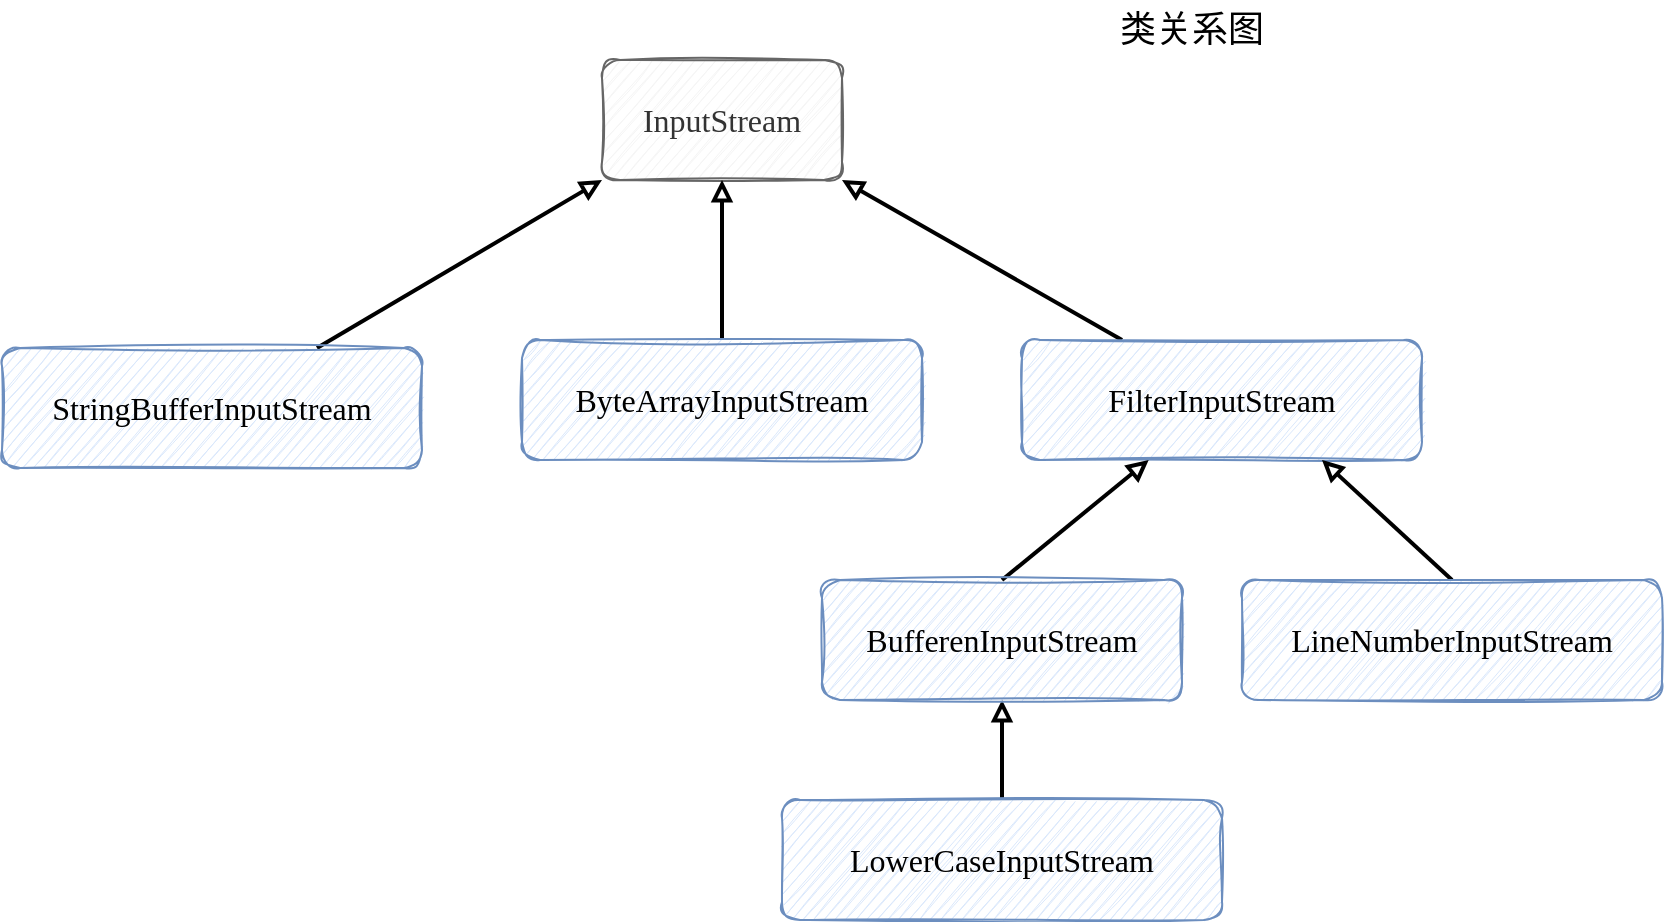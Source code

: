 <mxfile version="20.3.0" type="device"><diagram id="0GwhqxekJrT-VnxqsKM9" name="第 1 页"><mxGraphModel dx="1106" dy="791" grid="1" gridSize="10" guides="1" tooltips="1" connect="1" arrows="1" fold="1" page="1" pageScale="1" pageWidth="1169" pageHeight="827" math="0" shadow="0"><root><mxCell id="0"/><mxCell id="1" parent="0"/><mxCell id="F8iyRb3Pv0SXZNGG_vmm-1" value="&lt;font style=&quot;font-size: 16px;&quot; face=&quot;Comic Sans MS&quot;&gt;InputStream&lt;/font&gt;" style="rounded=1;whiteSpace=wrap;html=1;sketch=1;fillColor=#f5f5f5;strokeColor=#666666;fontColor=#333333;" parent="1" vertex="1"><mxGeometry x="460" y="190" width="120" height="60" as="geometry"/></mxCell><mxCell id="aM0WTnoirhlMNEpa5Kvl-2" style="edgeStyle=none;rounded=0;orthogonalLoop=1;jettySize=auto;html=1;exitX=0.5;exitY=0;exitDx=0;exitDy=0;strokeWidth=2;endArrow=block;endFill=0;" edge="1" parent="1" source="F8iyRb3Pv0SXZNGG_vmm-2" target="F8iyRb3Pv0SXZNGG_vmm-1"><mxGeometry relative="1" as="geometry"/></mxCell><mxCell id="F8iyRb3Pv0SXZNGG_vmm-2" value="&lt;font style=&quot;font-size: 16px;&quot; face=&quot;Comic Sans MS&quot;&gt;ByteArrayInputStream&lt;/font&gt;" style="rounded=1;whiteSpace=wrap;html=1;sketch=1;fillColor=#dae8fc;strokeColor=#6c8ebf;" parent="1" vertex="1"><mxGeometry x="420" y="330" width="200" height="60" as="geometry"/></mxCell><mxCell id="aM0WTnoirhlMNEpa5Kvl-3" style="edgeStyle=none;rounded=0;orthogonalLoop=1;jettySize=auto;html=1;exitX=0.25;exitY=0;exitDx=0;exitDy=0;entryX=1;entryY=1;entryDx=0;entryDy=0;strokeWidth=2;endArrow=block;endFill=0;" edge="1" parent="1" source="F8iyRb3Pv0SXZNGG_vmm-4" target="F8iyRb3Pv0SXZNGG_vmm-1"><mxGeometry relative="1" as="geometry"/></mxCell><mxCell id="F8iyRb3Pv0SXZNGG_vmm-4" value="&lt;font style=&quot;font-size: 16px;&quot; face=&quot;Comic Sans MS&quot;&gt;FilterInputStream&lt;/font&gt;" style="rounded=1;whiteSpace=wrap;html=1;sketch=1;fillColor=#dae8fc;strokeColor=#6c8ebf;" parent="1" vertex="1"><mxGeometry x="670" y="330" width="200" height="60" as="geometry"/></mxCell><mxCell id="aM0WTnoirhlMNEpa5Kvl-6" style="edgeStyle=none;rounded=0;orthogonalLoop=1;jettySize=auto;html=1;strokeWidth=2;endArrow=block;endFill=0;" edge="1" parent="1" source="F8iyRb3Pv0SXZNGG_vmm-6" target="F8iyRb3Pv0SXZNGG_vmm-51"><mxGeometry relative="1" as="geometry"/></mxCell><mxCell id="F8iyRb3Pv0SXZNGG_vmm-6" value="&lt;font style=&quot;font-size: 16px;&quot; face=&quot;Comic Sans MS&quot;&gt;LowerCaseInputStream&lt;/font&gt;" style="rounded=1;whiteSpace=wrap;html=1;sketch=1;fillColor=#dae8fc;strokeColor=#6c8ebf;" parent="1" vertex="1"><mxGeometry x="550" y="560" width="220" height="60" as="geometry"/></mxCell><mxCell id="F8iyRb3Pv0SXZNGG_vmm-11" value="&lt;font style=&quot;font-size: 18px;&quot;&gt;类关系图&lt;/font&gt;" style="text;html=1;strokeColor=none;fillColor=none;align=center;verticalAlign=middle;whiteSpace=wrap;rounded=0;sketch=1;fontFamily=Comic Sans MS;fontSize=16;" parent="1" vertex="1"><mxGeometry x="715" y="160" width="80" height="30" as="geometry"/></mxCell><mxCell id="aM0WTnoirhlMNEpa5Kvl-4" style="edgeStyle=none;rounded=0;orthogonalLoop=1;jettySize=auto;html=1;exitX=0.5;exitY=0;exitDx=0;exitDy=0;strokeWidth=2;endArrow=block;endFill=0;" edge="1" parent="1" source="F8iyRb3Pv0SXZNGG_vmm-51" target="F8iyRb3Pv0SXZNGG_vmm-4"><mxGeometry relative="1" as="geometry"/></mxCell><mxCell id="F8iyRb3Pv0SXZNGG_vmm-51" value="&lt;font style=&quot;font-size: 16px;&quot; face=&quot;Comic Sans MS&quot;&gt;BufferenInputStream&lt;/font&gt;" style="rounded=1;whiteSpace=wrap;html=1;sketch=1;fillColor=#dae8fc;strokeColor=#6c8ebf;" parent="1" vertex="1"><mxGeometry x="570" y="450" width="180" height="60" as="geometry"/></mxCell><mxCell id="aM0WTnoirhlMNEpa5Kvl-5" style="edgeStyle=none;rounded=0;orthogonalLoop=1;jettySize=auto;html=1;exitX=0.5;exitY=0;exitDx=0;exitDy=0;entryX=0.75;entryY=1;entryDx=0;entryDy=0;strokeWidth=2;endArrow=block;endFill=0;" edge="1" parent="1" source="F8iyRb3Pv0SXZNGG_vmm-54" target="F8iyRb3Pv0SXZNGG_vmm-4"><mxGeometry relative="1" as="geometry"/></mxCell><mxCell id="F8iyRb3Pv0SXZNGG_vmm-54" value="&lt;font style=&quot;font-size: 16px;&quot; face=&quot;Comic Sans MS&quot;&gt;LineNumberInputStream&lt;/font&gt;" style="rounded=1;whiteSpace=wrap;html=1;sketch=1;fillColor=#dae8fc;strokeColor=#6c8ebf;" parent="1" vertex="1"><mxGeometry x="780" y="450" width="210" height="60" as="geometry"/></mxCell><mxCell id="aM0WTnoirhlMNEpa5Kvl-1" style="edgeStyle=none;rounded=0;orthogonalLoop=1;jettySize=auto;html=1;exitX=0.75;exitY=0;exitDx=0;exitDy=0;entryX=0;entryY=1;entryDx=0;entryDy=0;strokeWidth=2;endArrow=block;endFill=0;" edge="1" parent="1" source="F8iyRb3Pv0SXZNGG_vmm-57" target="F8iyRb3Pv0SXZNGG_vmm-1"><mxGeometry relative="1" as="geometry"/></mxCell><mxCell id="F8iyRb3Pv0SXZNGG_vmm-57" value="&lt;font face=&quot;Comic Sans MS&quot;&gt;&lt;span style=&quot;font-size: 16px;&quot;&gt;StringBufferInputStream&lt;/span&gt;&lt;/font&gt;" style="rounded=1;whiteSpace=wrap;html=1;sketch=1;fillColor=#dae8fc;strokeColor=#6c8ebf;" parent="1" vertex="1"><mxGeometry x="160" y="334" width="210" height="60" as="geometry"/></mxCell></root></mxGraphModel></diagram></mxfile>